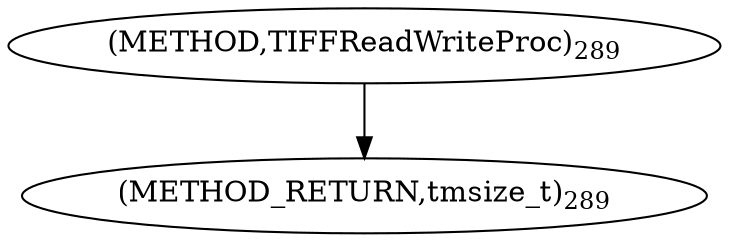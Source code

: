 digraph "TIFFReadWriteProc" {  
"8308" [label = <(METHOD,TIFFReadWriteProc)<SUB>289</SUB>> ]
"8312" [label = <(METHOD_RETURN,tmsize_t)<SUB>289</SUB>> ]
  "8308" -> "8312" 
}
